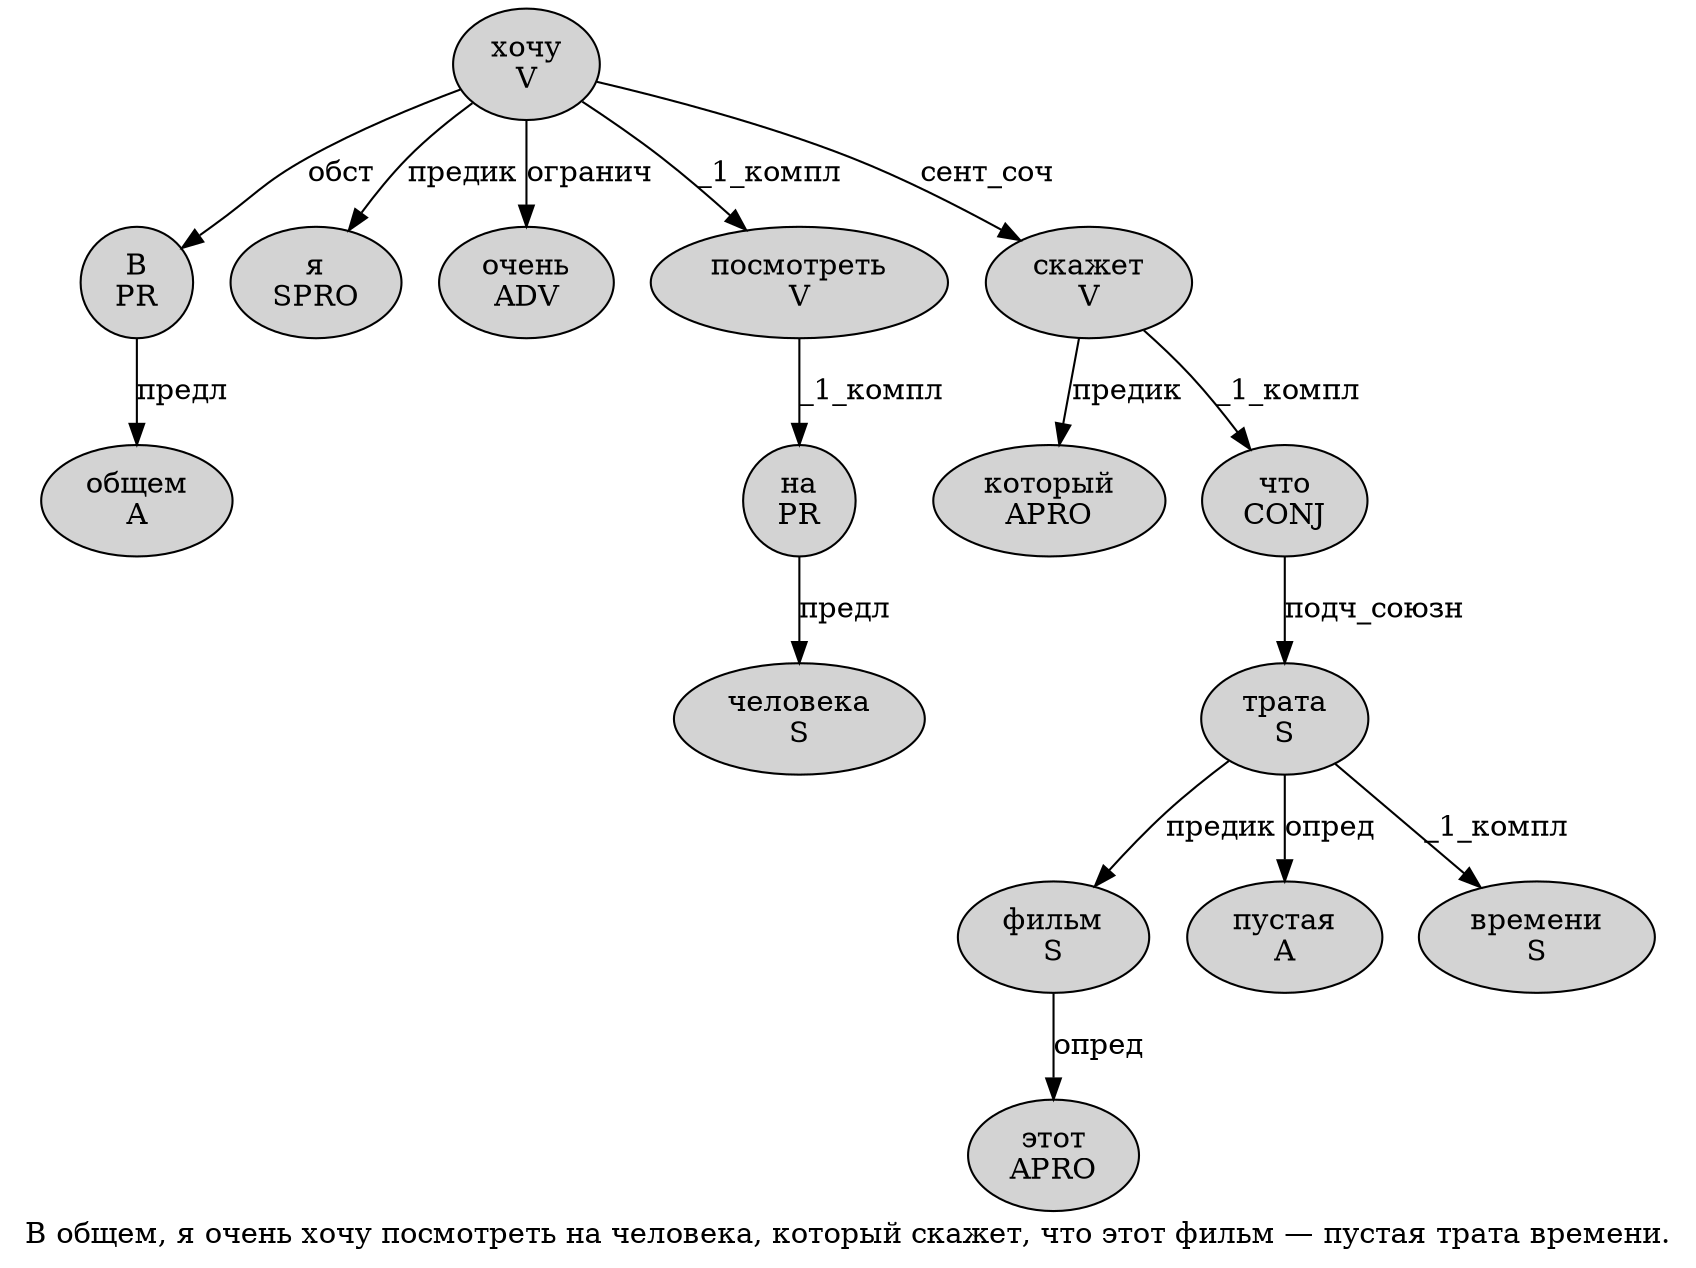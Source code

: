 digraph SENTENCE_117 {
	graph [label="В общем, я очень хочу посмотреть на человека, который скажет, что этот фильм — пустая трата времени."]
	node [style=filled]
		0 [label="В
PR" color="" fillcolor=lightgray penwidth=1 shape=ellipse]
		1 [label="общем
A" color="" fillcolor=lightgray penwidth=1 shape=ellipse]
		3 [label="я
SPRO" color="" fillcolor=lightgray penwidth=1 shape=ellipse]
		4 [label="очень
ADV" color="" fillcolor=lightgray penwidth=1 shape=ellipse]
		5 [label="хочу
V" color="" fillcolor=lightgray penwidth=1 shape=ellipse]
		6 [label="посмотреть
V" color="" fillcolor=lightgray penwidth=1 shape=ellipse]
		7 [label="на
PR" color="" fillcolor=lightgray penwidth=1 shape=ellipse]
		8 [label="человека
S" color="" fillcolor=lightgray penwidth=1 shape=ellipse]
		10 [label="который
APRO" color="" fillcolor=lightgray penwidth=1 shape=ellipse]
		11 [label="скажет
V" color="" fillcolor=lightgray penwidth=1 shape=ellipse]
		13 [label="что
CONJ" color="" fillcolor=lightgray penwidth=1 shape=ellipse]
		14 [label="этот
APRO" color="" fillcolor=lightgray penwidth=1 shape=ellipse]
		15 [label="фильм
S" color="" fillcolor=lightgray penwidth=1 shape=ellipse]
		17 [label="пустая
A" color="" fillcolor=lightgray penwidth=1 shape=ellipse]
		18 [label="трата
S" color="" fillcolor=lightgray penwidth=1 shape=ellipse]
		19 [label="времени
S" color="" fillcolor=lightgray penwidth=1 shape=ellipse]
			0 -> 1 [label="предл"]
			15 -> 14 [label="опред"]
			11 -> 10 [label="предик"]
			11 -> 13 [label="_1_компл"]
			13 -> 18 [label="подч_союзн"]
			6 -> 7 [label="_1_компл"]
			18 -> 15 [label="предик"]
			18 -> 17 [label="опред"]
			18 -> 19 [label="_1_компл"]
			5 -> 0 [label="обст"]
			5 -> 3 [label="предик"]
			5 -> 4 [label="огранич"]
			5 -> 6 [label="_1_компл"]
			5 -> 11 [label="сент_соч"]
			7 -> 8 [label="предл"]
}